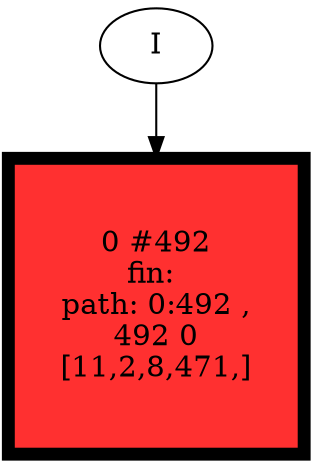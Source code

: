 // produced with flexfringe // 
digraph DFA {
	0 [label="root" shape=box];
		I -> 0;
	0 [ label="0 #492
fin: 
 path: 0:492 , 
492 0
[11,2,8,471,]" , style=filled, fillcolor="firebrick1", width=1.97415, height=1.97415, penwidth=6.20051];
}
